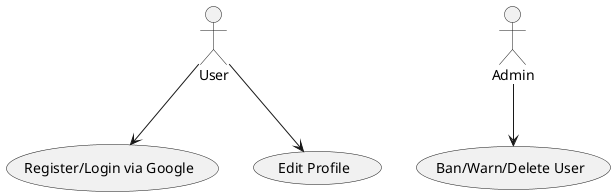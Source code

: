 @startuml
actor User
actor Admin

User --> (Register/Login via Google)
User --> (Edit Profile)
Admin --> (Ban/Warn/Delete User)
@enduml 
